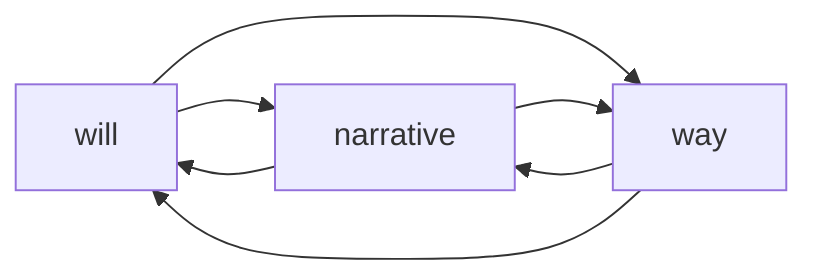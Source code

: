 graph LR;
will --> narrative;
will --> way;
narrative --> way;
way --> narrative;
way --> will;
narrative --> will;